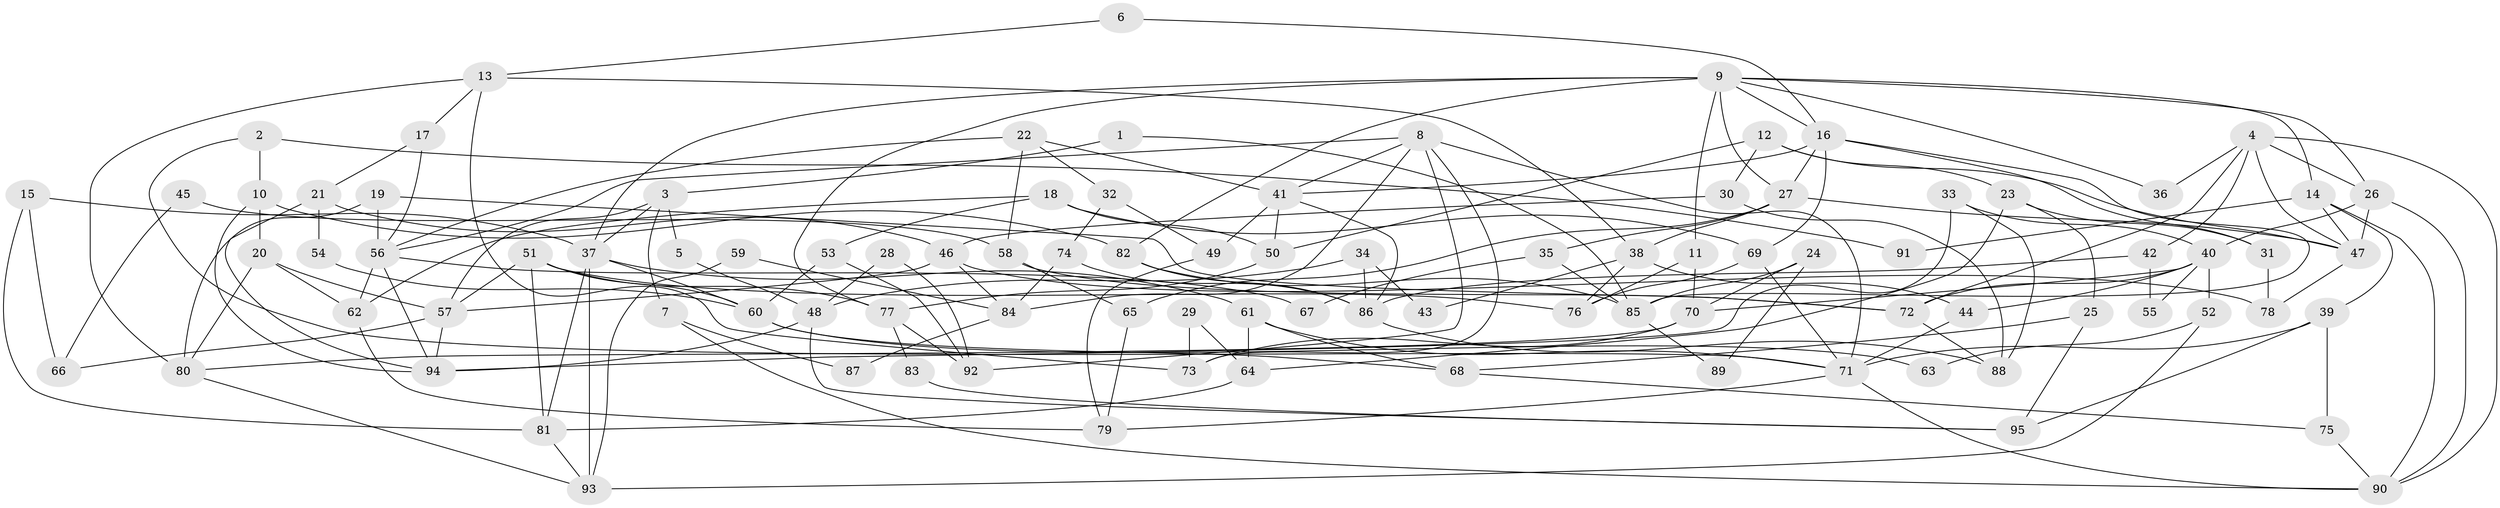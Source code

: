 // coarse degree distribution, {9: 0.07017543859649122, 3: 0.17543859649122806, 6: 0.15789473684210525, 2: 0.17543859649122806, 4: 0.14035087719298245, 8: 0.05263157894736842, 5: 0.15789473684210525, 15: 0.017543859649122806, 11: 0.017543859649122806, 14: 0.017543859649122806, 7: 0.017543859649122806}
// Generated by graph-tools (version 1.1) at 2025/18/03/04/25 18:18:49]
// undirected, 95 vertices, 190 edges
graph export_dot {
graph [start="1"]
  node [color=gray90,style=filled];
  1;
  2;
  3;
  4;
  5;
  6;
  7;
  8;
  9;
  10;
  11;
  12;
  13;
  14;
  15;
  16;
  17;
  18;
  19;
  20;
  21;
  22;
  23;
  24;
  25;
  26;
  27;
  28;
  29;
  30;
  31;
  32;
  33;
  34;
  35;
  36;
  37;
  38;
  39;
  40;
  41;
  42;
  43;
  44;
  45;
  46;
  47;
  48;
  49;
  50;
  51;
  52;
  53;
  54;
  55;
  56;
  57;
  58;
  59;
  60;
  61;
  62;
  63;
  64;
  65;
  66;
  67;
  68;
  69;
  70;
  71;
  72;
  73;
  74;
  75;
  76;
  77;
  78;
  79;
  80;
  81;
  82;
  83;
  84;
  85;
  86;
  87;
  88;
  89;
  90;
  91;
  92;
  93;
  94;
  95;
  1 -- 85;
  1 -- 3;
  2 -- 71;
  2 -- 10;
  2 -- 91;
  3 -- 37;
  3 -- 57;
  3 -- 5;
  3 -- 7;
  4 -- 26;
  4 -- 72;
  4 -- 36;
  4 -- 42;
  4 -- 47;
  4 -- 90;
  5 -- 48;
  6 -- 13;
  6 -- 16;
  7 -- 90;
  7 -- 87;
  8 -- 41;
  8 -- 71;
  8 -- 56;
  8 -- 73;
  8 -- 84;
  8 -- 92;
  9 -- 14;
  9 -- 16;
  9 -- 11;
  9 -- 26;
  9 -- 27;
  9 -- 36;
  9 -- 37;
  9 -- 77;
  9 -- 82;
  10 -- 82;
  10 -- 20;
  10 -- 94;
  11 -- 70;
  11 -- 76;
  12 -- 50;
  12 -- 47;
  12 -- 23;
  12 -- 30;
  13 -- 73;
  13 -- 38;
  13 -- 17;
  13 -- 80;
  14 -- 47;
  14 -- 90;
  14 -- 39;
  14 -- 91;
  15 -- 37;
  15 -- 81;
  15 -- 66;
  16 -- 27;
  16 -- 41;
  16 -- 31;
  16 -- 69;
  16 -- 85;
  17 -- 21;
  17 -- 56;
  18 -- 62;
  18 -- 53;
  18 -- 50;
  18 -- 69;
  19 -- 56;
  19 -- 80;
  19 -- 72;
  20 -- 57;
  20 -- 80;
  20 -- 62;
  21 -- 94;
  21 -- 46;
  21 -- 54;
  22 -- 32;
  22 -- 56;
  22 -- 41;
  22 -- 58;
  23 -- 64;
  23 -- 25;
  23 -- 31;
  24 -- 85;
  24 -- 70;
  24 -- 89;
  25 -- 68;
  25 -- 95;
  26 -- 90;
  26 -- 40;
  26 -- 47;
  27 -- 47;
  27 -- 35;
  27 -- 38;
  27 -- 65;
  28 -- 48;
  28 -- 92;
  29 -- 73;
  29 -- 64;
  30 -- 88;
  30 -- 46;
  31 -- 78;
  32 -- 49;
  32 -- 74;
  33 -- 94;
  33 -- 40;
  33 -- 88;
  34 -- 86;
  34 -- 48;
  34 -- 43;
  35 -- 85;
  35 -- 67;
  37 -- 60;
  37 -- 61;
  37 -- 81;
  37 -- 93;
  38 -- 76;
  38 -- 43;
  38 -- 44;
  39 -- 71;
  39 -- 75;
  39 -- 95;
  40 -- 72;
  40 -- 44;
  40 -- 52;
  40 -- 55;
  40 -- 70;
  41 -- 50;
  41 -- 49;
  41 -- 86;
  42 -- 86;
  42 -- 55;
  44 -- 71;
  45 -- 58;
  45 -- 66;
  46 -- 78;
  46 -- 57;
  46 -- 84;
  47 -- 78;
  48 -- 94;
  48 -- 95;
  49 -- 79;
  50 -- 77;
  51 -- 57;
  51 -- 76;
  51 -- 60;
  51 -- 77;
  51 -- 81;
  52 -- 93;
  52 -- 63;
  53 -- 60;
  53 -- 92;
  54 -- 60;
  56 -- 62;
  56 -- 67;
  56 -- 94;
  57 -- 94;
  57 -- 66;
  58 -- 65;
  58 -- 72;
  59 -- 93;
  59 -- 84;
  60 -- 68;
  60 -- 63;
  61 -- 71;
  61 -- 64;
  61 -- 68;
  62 -- 79;
  64 -- 81;
  65 -- 79;
  68 -- 75;
  69 -- 71;
  69 -- 76;
  70 -- 80;
  70 -- 73;
  71 -- 79;
  71 -- 90;
  72 -- 88;
  74 -- 86;
  74 -- 84;
  75 -- 90;
  77 -- 83;
  77 -- 92;
  80 -- 93;
  81 -- 93;
  82 -- 86;
  82 -- 85;
  83 -- 95;
  84 -- 87;
  85 -- 89;
  86 -- 88;
}
